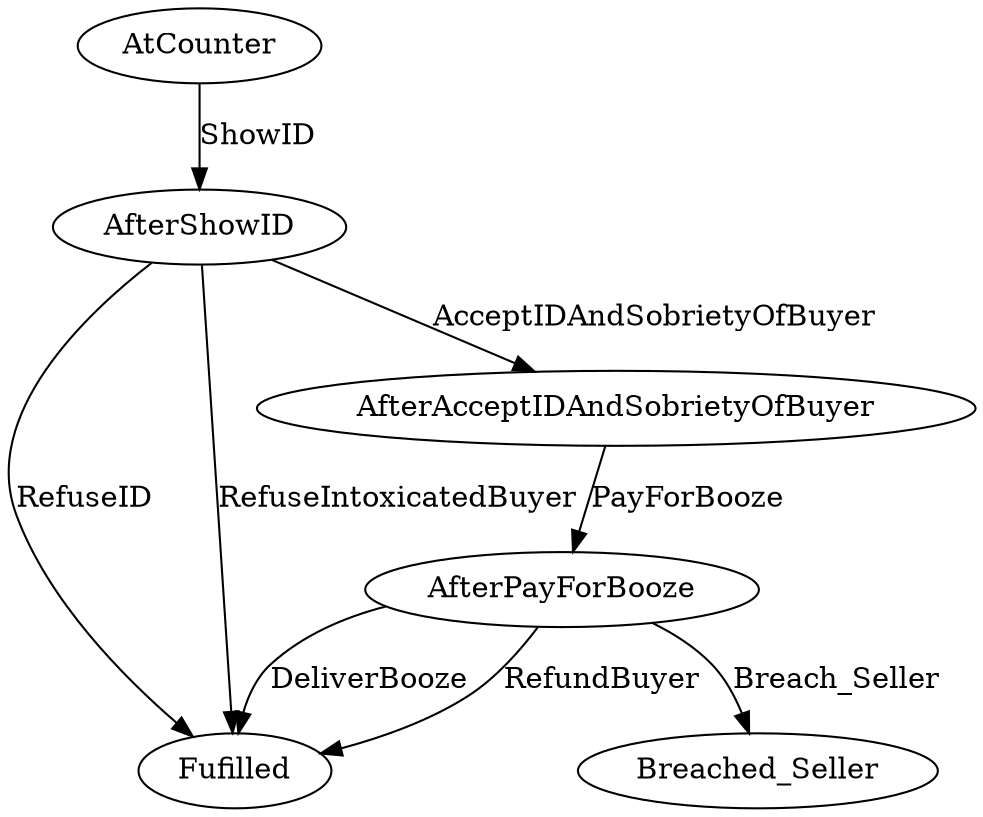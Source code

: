 // THIS IS A GENERATED FILE. DO NOT EDIT.

digraph Meng_buy_booze {    
    Fulfilled[label=Fufilled];
    AtCounter[label=AtCounter]
        
    
         
    
    
    
    
    AtCounter -> AfterShowID [label=ShowID];
	AfterShowID -> Fulfilled [label=RefuseID];
	AfterShowID -> Fulfilled [label=RefuseIntoxicatedBuyer];
	AfterShowID -> AfterAcceptIDAndSobrietyOfBuyer [label=AcceptIDAndSobrietyOfBuyer];
	AfterAcceptIDAndSobrietyOfBuyer -> AfterPayForBooze [label=PayForBooze];
	AfterPayForBooze -> Fulfilled [label=DeliverBooze];
	AfterPayForBooze -> Fulfilled [label=RefundBuyer];
	AfterPayForBooze -> Breached_Seller [label=Breach_Seller];
	     
    
       
}